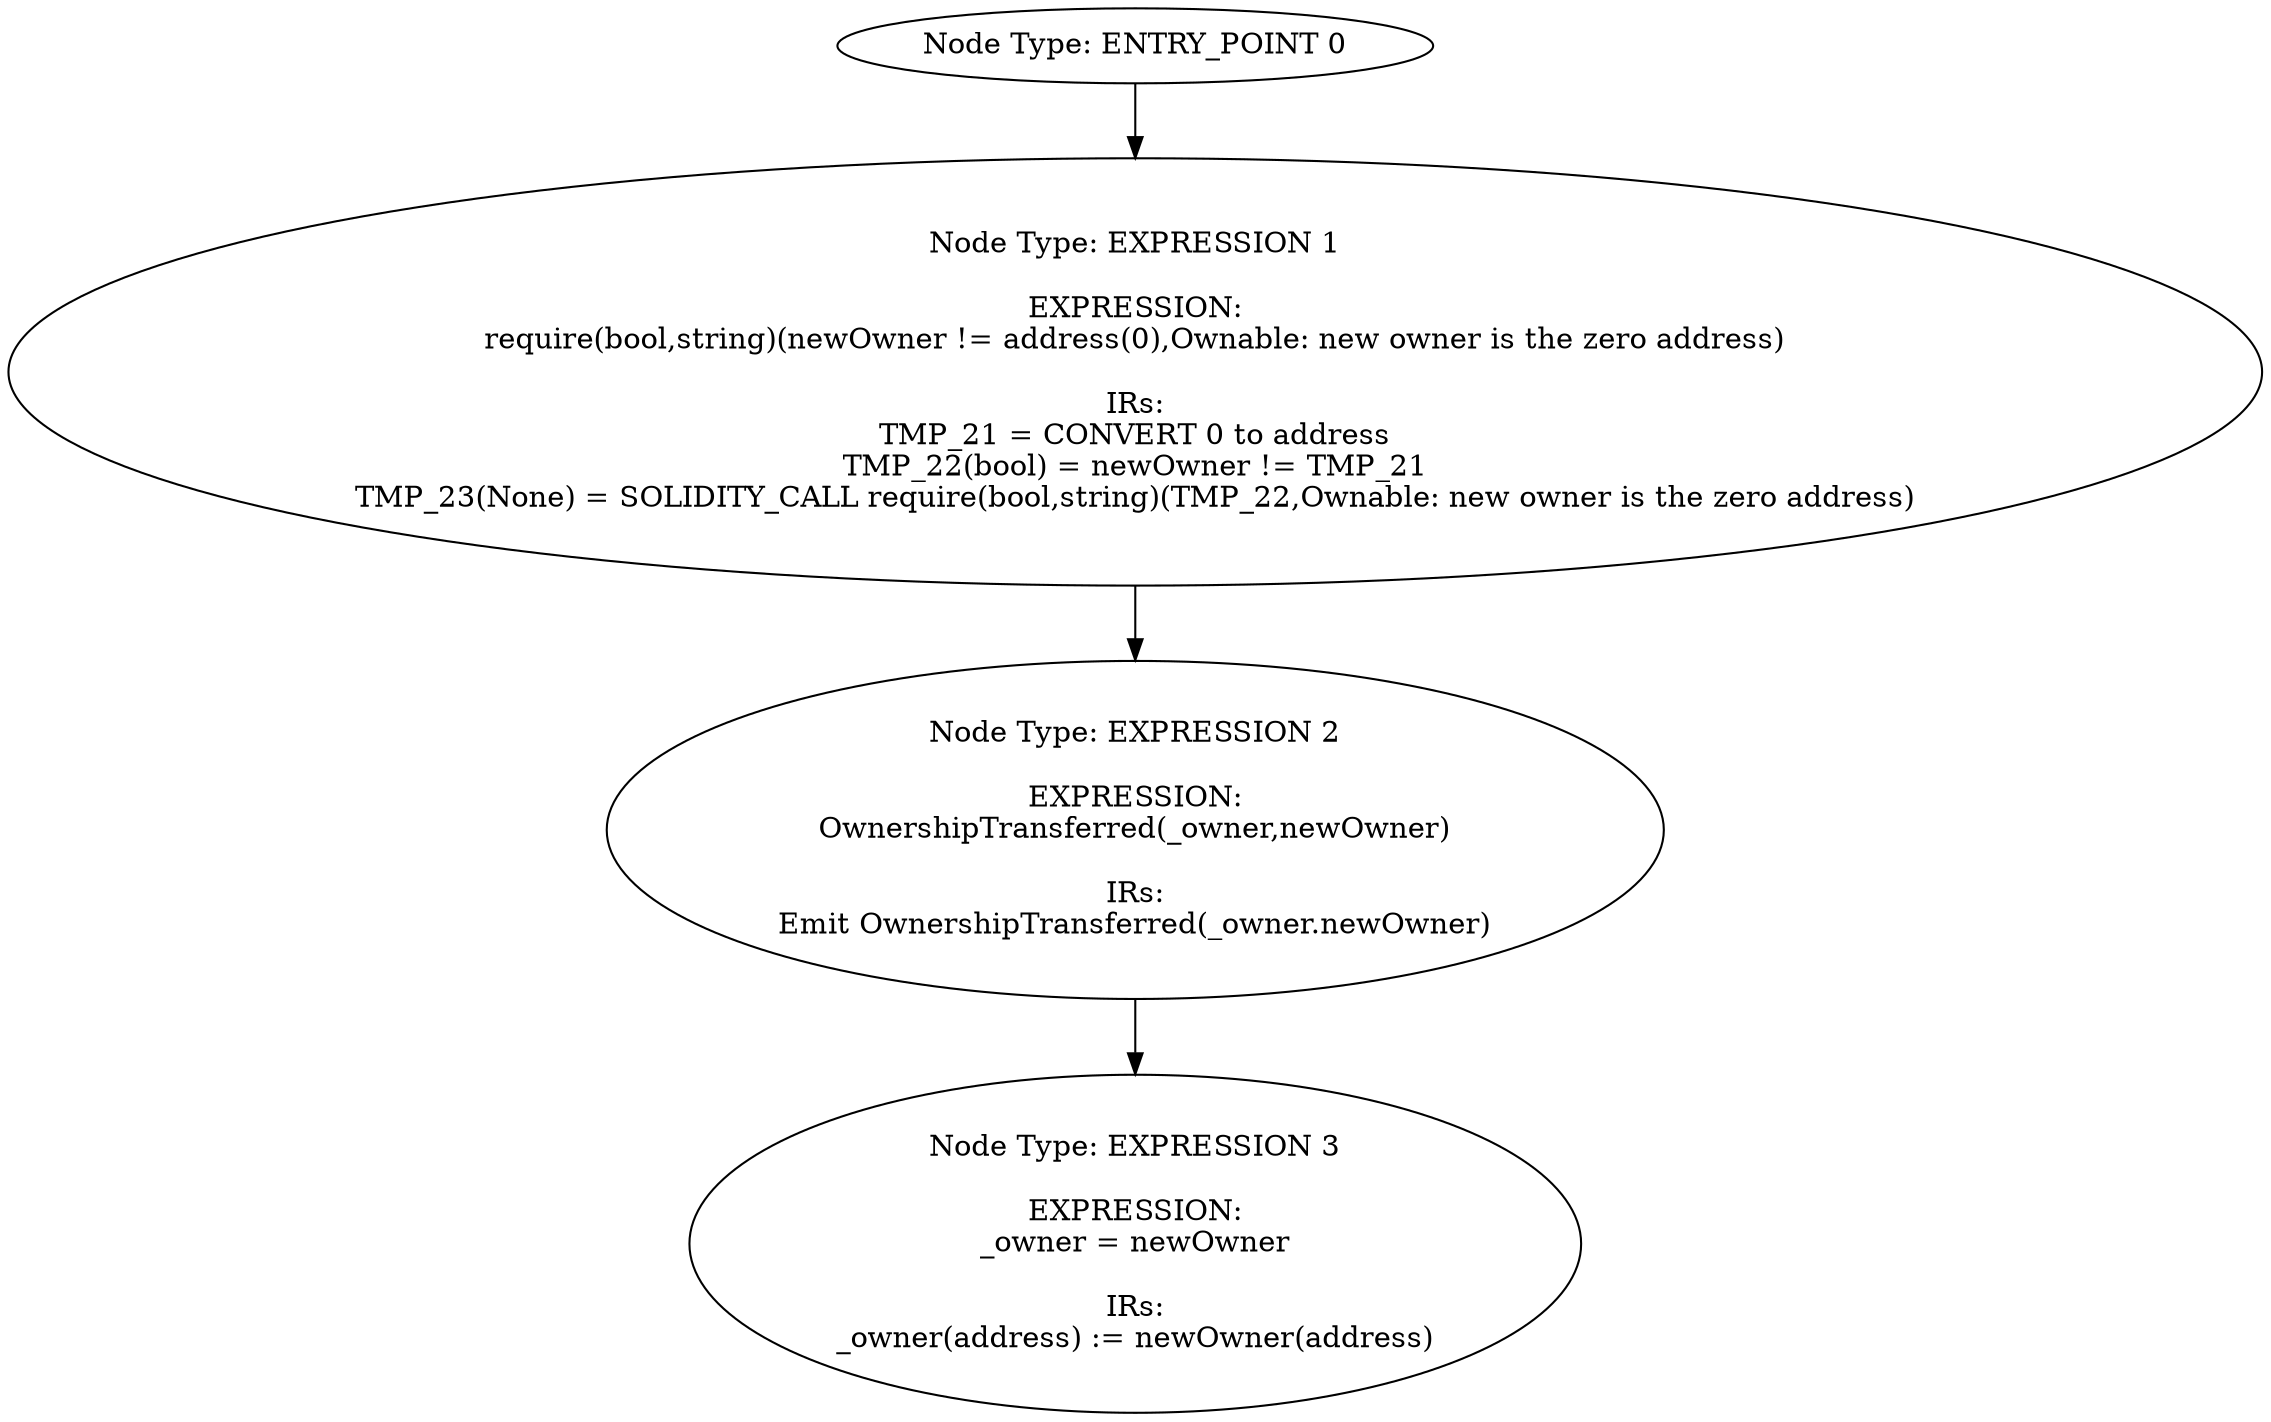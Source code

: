 digraph{
0[label="Node Type: ENTRY_POINT 0
"];
0->1;
1[label="Node Type: EXPRESSION 1

EXPRESSION:
require(bool,string)(newOwner != address(0),Ownable: new owner is the zero address)

IRs:
TMP_21 = CONVERT 0 to address
TMP_22(bool) = newOwner != TMP_21
TMP_23(None) = SOLIDITY_CALL require(bool,string)(TMP_22,Ownable: new owner is the zero address)"];
1->2;
2[label="Node Type: EXPRESSION 2

EXPRESSION:
OwnershipTransferred(_owner,newOwner)

IRs:
Emit OwnershipTransferred(_owner.newOwner)"];
2->3;
3[label="Node Type: EXPRESSION 3

EXPRESSION:
_owner = newOwner

IRs:
_owner(address) := newOwner(address)"];
}

